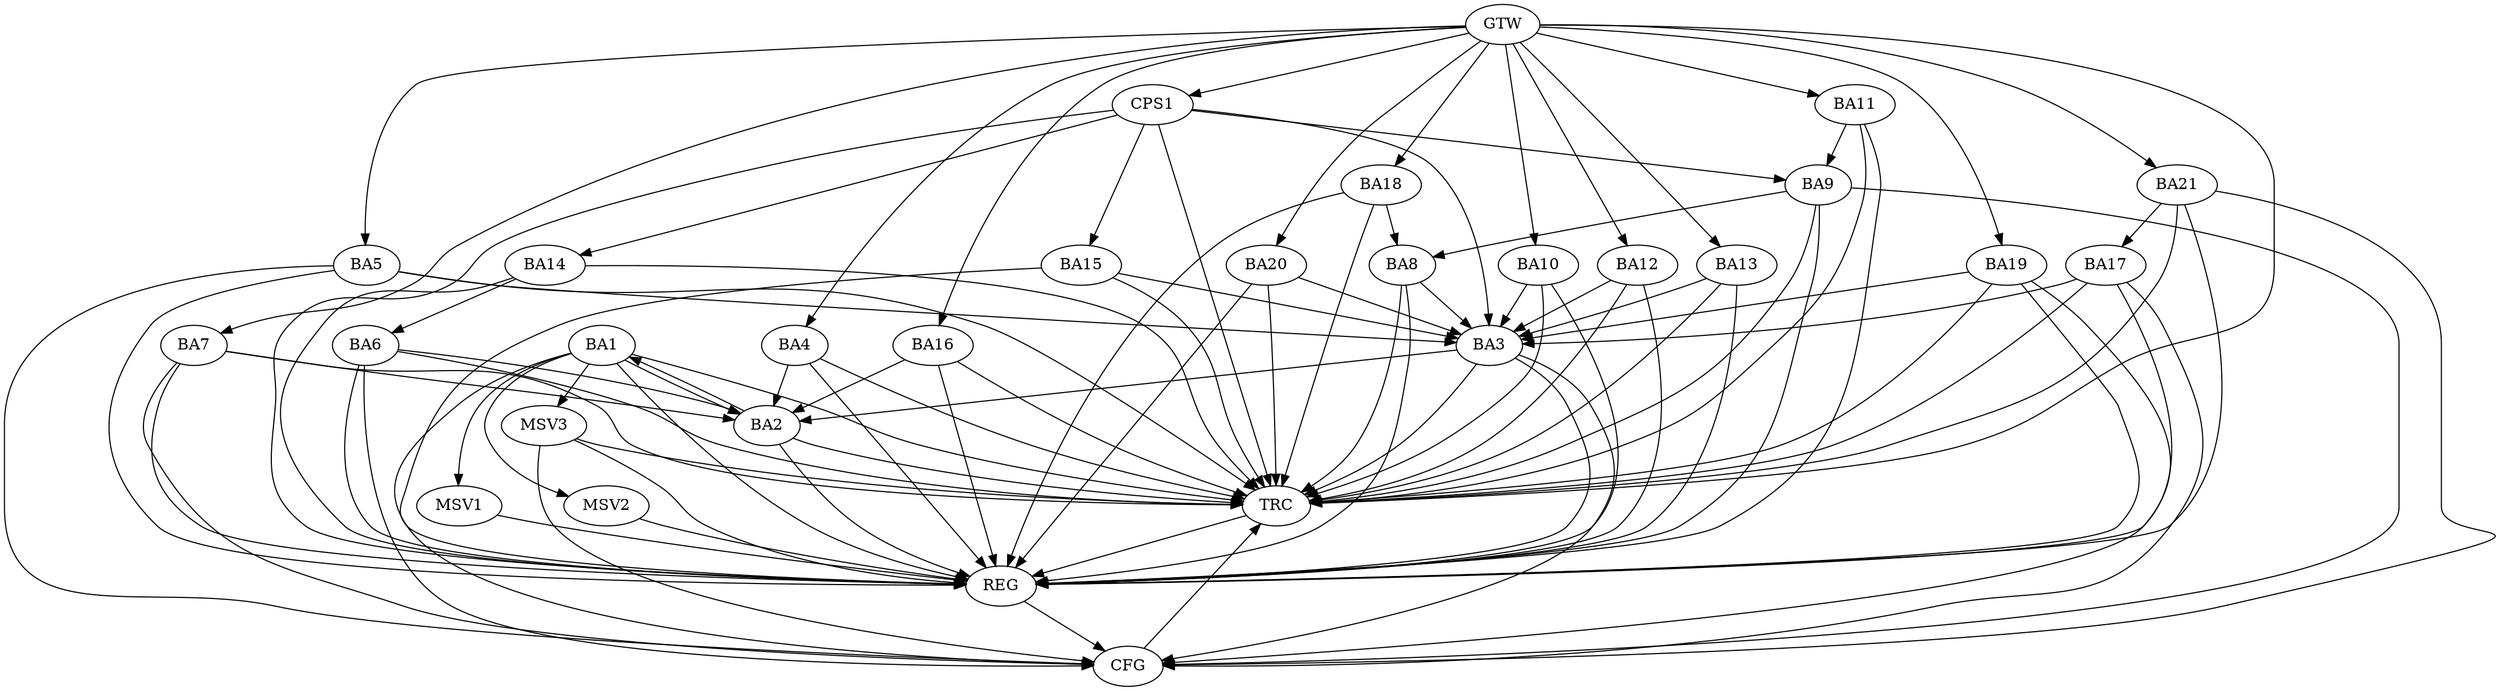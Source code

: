 strict digraph G {
  BA1 [ label="BA1" ];
  BA2 [ label="BA2" ];
  BA3 [ label="BA3" ];
  BA4 [ label="BA4" ];
  BA5 [ label="BA5" ];
  BA6 [ label="BA6" ];
  BA7 [ label="BA7" ];
  BA8 [ label="BA8" ];
  BA9 [ label="BA9" ];
  BA10 [ label="BA10" ];
  BA11 [ label="BA11" ];
  BA12 [ label="BA12" ];
  BA13 [ label="BA13" ];
  BA14 [ label="BA14" ];
  BA15 [ label="BA15" ];
  BA16 [ label="BA16" ];
  BA17 [ label="BA17" ];
  BA18 [ label="BA18" ];
  BA19 [ label="BA19" ];
  BA20 [ label="BA20" ];
  BA21 [ label="BA21" ];
  CPS1 [ label="CPS1" ];
  GTW [ label="GTW" ];
  REG [ label="REG" ];
  CFG [ label="CFG" ];
  TRC [ label="TRC" ];
  MSV1 [ label="MSV1" ];
  MSV2 [ label="MSV2" ];
  MSV3 [ label="MSV3" ];
  BA1 -> BA2;
  BA2 -> BA1;
  BA3 -> BA2;
  BA4 -> BA2;
  BA5 -> BA3;
  BA6 -> BA2;
  BA7 -> BA2;
  BA8 -> BA3;
  BA9 -> BA8;
  BA10 -> BA3;
  BA11 -> BA9;
  BA12 -> BA3;
  BA13 -> BA3;
  BA14 -> BA6;
  BA15 -> BA3;
  BA16 -> BA2;
  BA17 -> BA3;
  BA18 -> BA8;
  BA19 -> BA3;
  BA20 -> BA3;
  BA21 -> BA17;
  CPS1 -> BA14;
  CPS1 -> BA3;
  CPS1 -> BA15;
  CPS1 -> BA9;
  GTW -> BA4;
  GTW -> BA5;
  GTW -> BA7;
  GTW -> BA10;
  GTW -> BA11;
  GTW -> BA12;
  GTW -> BA13;
  GTW -> BA16;
  GTW -> BA18;
  GTW -> BA19;
  GTW -> BA20;
  GTW -> BA21;
  GTW -> CPS1;
  BA1 -> REG;
  BA2 -> REG;
  BA3 -> REG;
  BA4 -> REG;
  BA5 -> REG;
  BA6 -> REG;
  BA7 -> REG;
  BA8 -> REG;
  BA9 -> REG;
  BA10 -> REG;
  BA11 -> REG;
  BA12 -> REG;
  BA13 -> REG;
  BA14 -> REG;
  BA15 -> REG;
  BA16 -> REG;
  BA17 -> REG;
  BA18 -> REG;
  BA19 -> REG;
  BA20 -> REG;
  BA21 -> REG;
  CPS1 -> REG;
  BA3 -> CFG;
  BA17 -> CFG;
  BA19 -> CFG;
  BA7 -> CFG;
  BA5 -> CFG;
  BA21 -> CFG;
  BA6 -> CFG;
  BA9 -> CFG;
  BA1 -> CFG;
  REG -> CFG;
  BA1 -> TRC;
  BA2 -> TRC;
  BA3 -> TRC;
  BA4 -> TRC;
  BA5 -> TRC;
  BA6 -> TRC;
  BA7 -> TRC;
  BA8 -> TRC;
  BA9 -> TRC;
  BA10 -> TRC;
  BA11 -> TRC;
  BA12 -> TRC;
  BA13 -> TRC;
  BA14 -> TRC;
  BA15 -> TRC;
  BA16 -> TRC;
  BA17 -> TRC;
  BA18 -> TRC;
  BA19 -> TRC;
  BA20 -> TRC;
  BA21 -> TRC;
  CPS1 -> TRC;
  GTW -> TRC;
  CFG -> TRC;
  TRC -> REG;
  BA1 -> MSV1;
  MSV1 -> REG;
  BA1 -> MSV2;
  MSV2 -> REG;
  BA1 -> MSV3;
  MSV3 -> REG;
  MSV3 -> TRC;
  MSV3 -> CFG;
}
